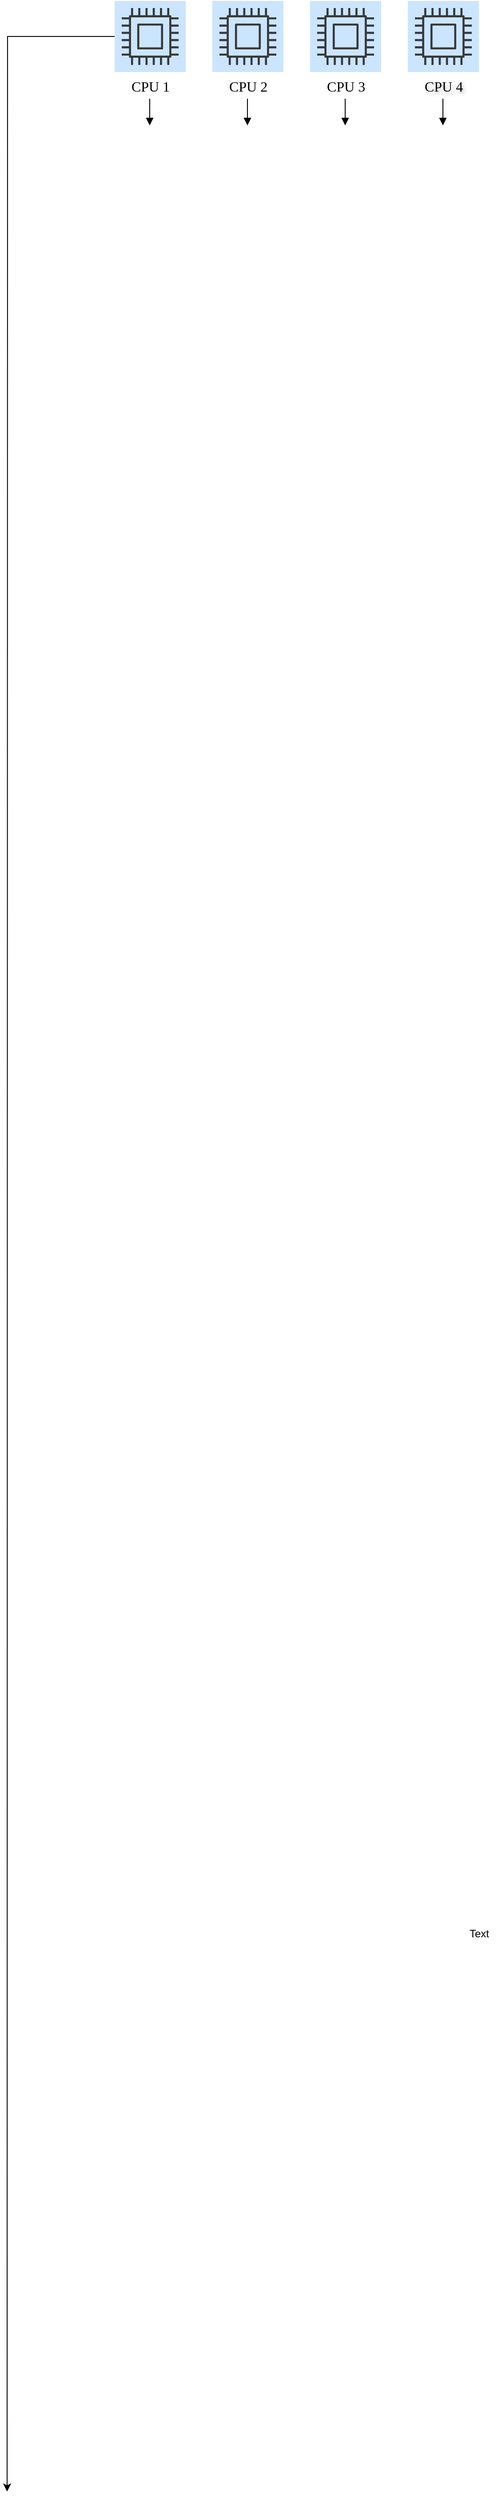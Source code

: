 <mxfile version="26.2.14">
  <diagram name="Page-1" id="0DrnParks9U9yli69fyN">
    <mxGraphModel dx="1042" dy="5339" grid="1" gridSize="10" guides="1" tooltips="1" connect="1" arrows="1" fold="1" page="1" pageScale="1" pageWidth="3300" pageHeight="4681" background="light-dark(#FFFFFF,#FCFCFC)" math="0" shadow="0">
      <root>
        <mxCell id="0" />
        <mxCell id="1" parent="0" />
        <mxCell id="1jCV5pNEdhxRz_F-BY_v-8" value="" style="edgeStyle=orthogonalEdgeStyle;rounded=0;orthogonalLoop=1;jettySize=auto;html=1;" edge="1" parent="1" source="1jCV5pNEdhxRz_F-BY_v-2">
          <mxGeometry relative="1" as="geometry">
            <mxPoint x="189" y="-720" as="targetPoint" />
          </mxGeometry>
        </mxCell>
        <mxCell id="1jCV5pNEdhxRz_F-BY_v-2" value="&lt;font style=&quot;font-size: 16px; color: light-dark(rgb(0, 0, 0), rgb(0, 0, 0));&quot;&gt;CPU 1&lt;/font&gt;" style="points=[[0,0,0],[0.25,0,0],[0.5,0,0],[0.75,0,0],[1,0,0],[0,1,0],[0.25,1,0],[0.5,1,0],[0.75,1,0],[1,1,0],[0,0.25,0],[0,0.5,0],[0,0.75,0],[1,0.25,0],[1,0.5,0],[1,0.75,0]];outlineConnect=0;fillColor=#cce5ff;strokeColor=#36393d;dashed=0;verticalLabelPosition=bottom;verticalAlign=top;align=center;html=1;fontSize=12;fontStyle=0;aspect=fixed;shape=mxgraph.aws4.resourceIcon;resIcon=mxgraph.aws4.compute;fontFamily=Times New Roman;" vertex="1" parent="1">
          <mxGeometry x="310" y="-3520" width="80" height="80" as="geometry" />
        </mxCell>
        <mxCell id="1jCV5pNEdhxRz_F-BY_v-16" value="&lt;font style=&quot;font-size: 16px; color: light-dark(rgb(0, 0, 0), rgb(0, 0, 0));&quot;&gt;CPU 2&lt;/font&gt;" style="points=[[0,0,0],[0.25,0,0],[0.5,0,0],[0.75,0,0],[1,0,0],[0,1,0],[0.25,1,0],[0.5,1,0],[0.75,1,0],[1,1,0],[0,0.25,0],[0,0.5,0],[0,0.75,0],[1,0.25,0],[1,0.5,0],[1,0.75,0]];outlineConnect=0;fillColor=#cce5ff;strokeColor=#36393d;dashed=0;verticalLabelPosition=bottom;verticalAlign=top;align=center;html=1;fontSize=12;fontStyle=0;aspect=fixed;shape=mxgraph.aws4.resourceIcon;resIcon=mxgraph.aws4.compute;fontFamily=Times New Roman;" vertex="1" parent="1">
          <mxGeometry x="420" y="-3520" width="80" height="80" as="geometry" />
        </mxCell>
        <mxCell id="1jCV5pNEdhxRz_F-BY_v-17" value="&lt;font style=&quot;font-size: 16px; color: light-dark(rgb(0, 0, 0), rgb(0, 0, 0));&quot;&gt;CPU 3&lt;/font&gt;" style="points=[[0,0,0],[0.25,0,0],[0.5,0,0],[0.75,0,0],[1,0,0],[0,1,0],[0.25,1,0],[0.5,1,0],[0.75,1,0],[1,1,0],[0,0.25,0],[0,0.5,0],[0,0.75,0],[1,0.25,0],[1,0.5,0],[1,0.75,0]];outlineConnect=0;fillColor=#cce5ff;strokeColor=#36393d;dashed=0;verticalLabelPosition=bottom;verticalAlign=top;align=center;html=1;fontSize=12;fontStyle=0;aspect=fixed;shape=mxgraph.aws4.resourceIcon;resIcon=mxgraph.aws4.compute;fontFamily=Times New Roman;" vertex="1" parent="1">
          <mxGeometry x="530" y="-3520" width="80" height="80" as="geometry" />
        </mxCell>
        <mxCell id="1jCV5pNEdhxRz_F-BY_v-18" value="&lt;font style=&quot;font-size: 16px; color: light-dark(rgb(0, 0, 0), rgb(0, 0, 0));&quot;&gt;CPU 4&lt;/font&gt;" style="points=[[0,0,0],[0.25,0,0],[0.5,0,0],[0.75,0,0],[1,0,0],[0,1,0],[0.25,1,0],[0.5,1,0],[0.75,1,0],[1,1,0],[0,0.25,0],[0,0.5,0],[0,0.75,0],[1,0.25,0],[1,0.5,0],[1,0.75,0]];outlineConnect=0;fillColor=#cce5ff;strokeColor=#36393d;dashed=0;verticalLabelPosition=bottom;verticalAlign=top;align=center;html=1;fontSize=12;fontStyle=0;aspect=fixed;shape=mxgraph.aws4.resourceIcon;resIcon=mxgraph.aws4.compute;fontFamily=Times New Roman;textShadow=1;" vertex="1" parent="1">
          <mxGeometry x="640" y="-3520" width="80" height="80" as="geometry" />
        </mxCell>
        <mxCell id="1jCV5pNEdhxRz_F-BY_v-39" value="Text" style="text;html=1;align=center;verticalAlign=middle;resizable=0;points=[];autosize=1;strokeColor=none;fillColor=none;" vertex="1" parent="1">
          <mxGeometry x="695" y="-1362" width="50" height="30" as="geometry" />
        </mxCell>
        <mxCell id="1jCV5pNEdhxRz_F-BY_v-41" value="" style="edgeStyle=orthogonalEdgeStyle;html=1;endArrow=none;elbow=vertical;startArrow=block;startFill=1;strokeColor=light-dark(#000000,#000000);rounded=0;" edge="1" parent="1">
          <mxGeometry width="100" relative="1" as="geometry">
            <mxPoint x="349.5" y="-3380" as="sourcePoint" />
            <mxPoint x="349.5" y="-3410" as="targetPoint" />
          </mxGeometry>
        </mxCell>
        <mxCell id="1jCV5pNEdhxRz_F-BY_v-42" value="" style="edgeStyle=orthogonalEdgeStyle;html=1;endArrow=none;elbow=vertical;startArrow=block;startFill=1;strokeColor=light-dark(#000000,#000000);rounded=0;" edge="1" parent="1">
          <mxGeometry width="100" relative="1" as="geometry">
            <mxPoint x="459.5" y="-3380" as="sourcePoint" />
            <mxPoint x="459.5" y="-3410" as="targetPoint" />
          </mxGeometry>
        </mxCell>
        <mxCell id="1jCV5pNEdhxRz_F-BY_v-43" value="" style="edgeStyle=orthogonalEdgeStyle;html=1;endArrow=none;elbow=vertical;startArrow=block;startFill=1;strokeColor=light-dark(#000000,#000000);rounded=0;" edge="1" parent="1">
          <mxGeometry width="100" relative="1" as="geometry">
            <mxPoint x="569.5" y="-3380" as="sourcePoint" />
            <mxPoint x="569.5" y="-3410" as="targetPoint" />
          </mxGeometry>
        </mxCell>
        <mxCell id="1jCV5pNEdhxRz_F-BY_v-44" value="" style="edgeStyle=orthogonalEdgeStyle;html=1;endArrow=none;elbow=vertical;startArrow=block;startFill=1;strokeColor=light-dark(#000000,#000000);rounded=0;" edge="1" parent="1">
          <mxGeometry width="100" relative="1" as="geometry">
            <mxPoint x="679.5" y="-3380" as="sourcePoint" />
            <mxPoint x="679.5" y="-3410" as="targetPoint" />
          </mxGeometry>
        </mxCell>
      </root>
    </mxGraphModel>
  </diagram>
</mxfile>
